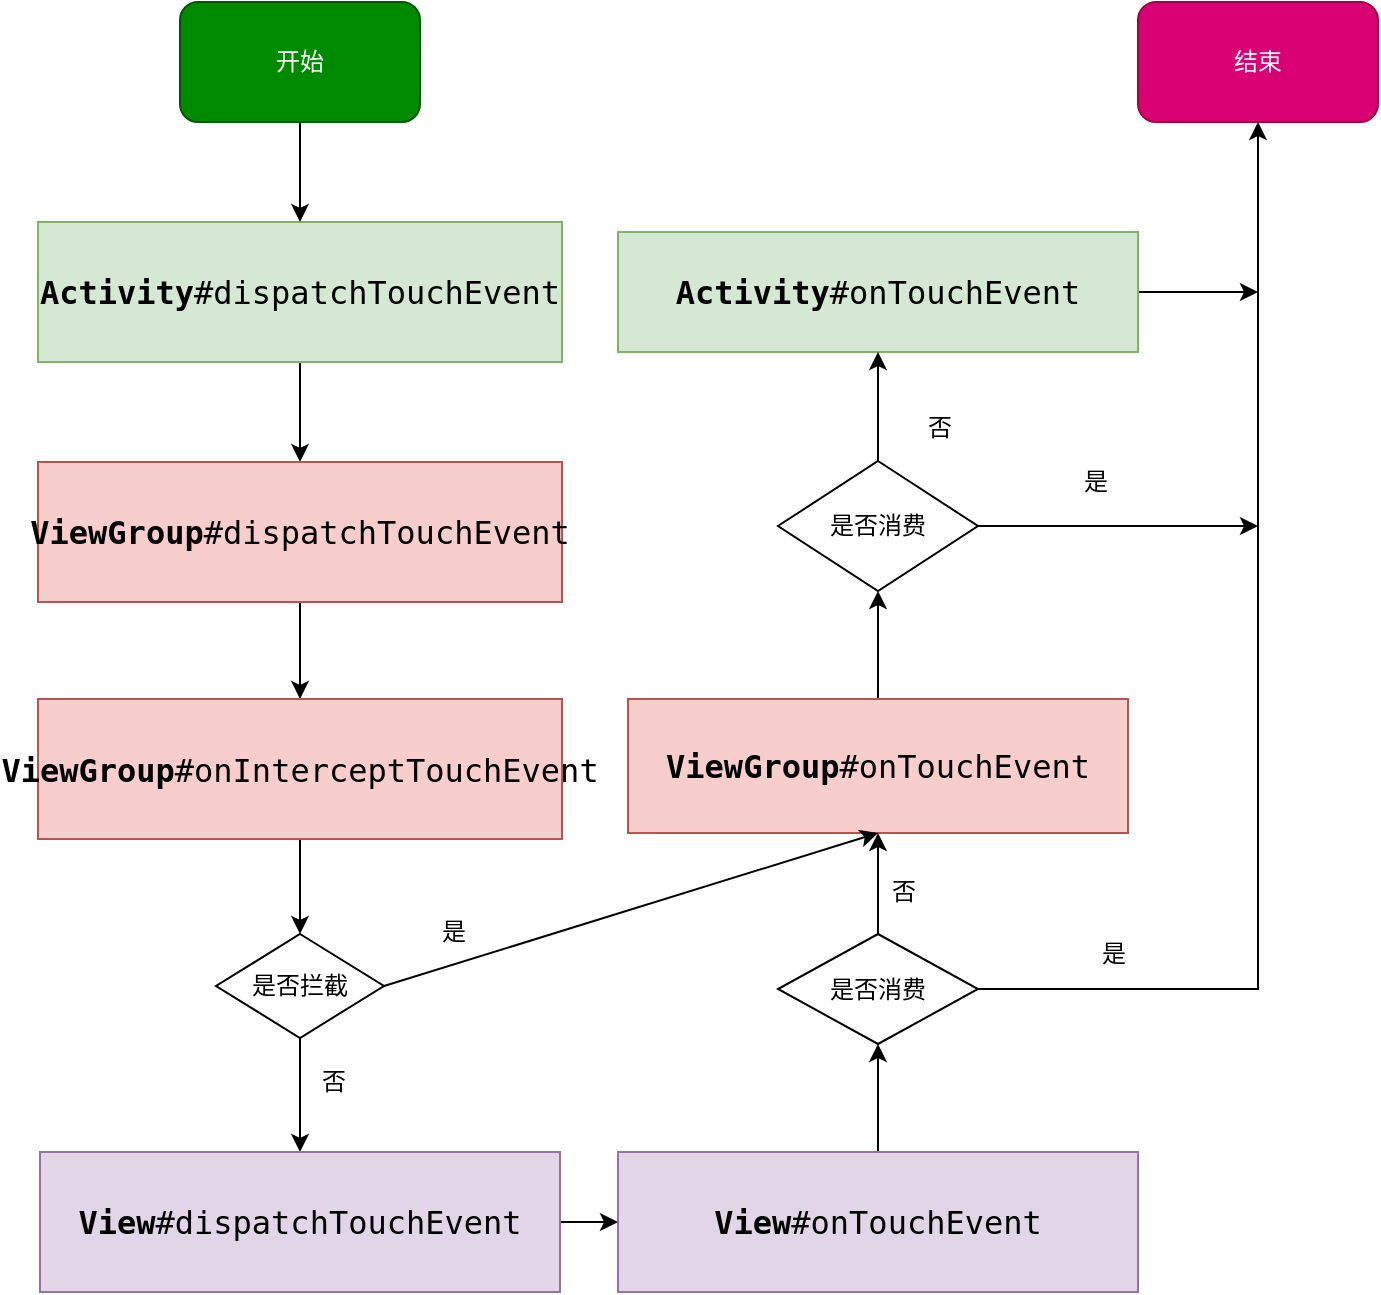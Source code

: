 <mxfile version="10.7.5" type="github"><diagram id="hZUYnxl7zk4P0L1tQP-D" name="Page-1"><mxGraphModel dx="1332" dy="2005" grid="1" gridSize="10" guides="1" tooltips="1" connect="1" arrows="1" fold="1" page="1" pageScale="1" pageWidth="827" pageHeight="1169" math="0" shadow="0"><root><mxCell id="0"/><mxCell id="1" parent="0"/><mxCell id="L6E4NitAiKn8Jbm-rva_-3" style="edgeStyle=orthogonalEdgeStyle;rounded=0;orthogonalLoop=1;jettySize=auto;html=1;" edge="1" parent="1" source="534YCOWJoAVmRD_e7pQC-4" target="534YCOWJoAVmRD_e7pQC-7"><mxGeometry relative="1" as="geometry"/></mxCell><mxCell id="534YCOWJoAVmRD_e7pQC-4" value="&lt;pre&gt;&lt;font style=&quot;font-size: 16px&quot;&gt;&lt;b&gt;Activity&lt;/b&gt;#dispatchTouchEvent&lt;/font&gt;&lt;/pre&gt;" style="rounded=0;whiteSpace=wrap;html=1;fillColor=#d5e8d4;strokeColor=#82b366;" parent="1" vertex="1"><mxGeometry x="50" y="-1025" width="262" height="70" as="geometry"/></mxCell><mxCell id="L6E4NitAiKn8Jbm-rva_-4" style="edgeStyle=orthogonalEdgeStyle;rounded=0;orthogonalLoop=1;jettySize=auto;html=1;" edge="1" parent="1" source="534YCOWJoAVmRD_e7pQC-7" target="534YCOWJoAVmRD_e7pQC-9"><mxGeometry relative="1" as="geometry"/></mxCell><mxCell id="534YCOWJoAVmRD_e7pQC-7" value="&lt;pre&gt;&lt;font style=&quot;font-size: 16px&quot;&gt;&lt;b&gt;ViewGroup&lt;/b&gt;#dispatchTouchEvent&lt;/font&gt;&lt;/pre&gt;" style="rounded=0;whiteSpace=wrap;html=1;fillColor=#f8cecc;strokeColor=#b85450;" parent="1" vertex="1"><mxGeometry x="50" y="-905" width="262" height="70" as="geometry"/></mxCell><mxCell id="L6E4NitAiKn8Jbm-rva_-14" style="edgeStyle=orthogonalEdgeStyle;rounded=0;orthogonalLoop=1;jettySize=auto;html=1;entryX=0.5;entryY=0;entryDx=0;entryDy=0;" edge="1" parent="1" source="534YCOWJoAVmRD_e7pQC-9" target="L6E4NitAiKn8Jbm-rva_-5"><mxGeometry relative="1" as="geometry"/></mxCell><mxCell id="534YCOWJoAVmRD_e7pQC-9" value="&lt;pre style=&quot;font-size: 16px&quot;&gt;&lt;pre&gt;&lt;font style=&quot;font-size: 16px&quot;&gt;&lt;b&gt;ViewGroup&lt;/b&gt;#&lt;/font&gt;&lt;font style=&quot;font-size: 16px&quot;&gt;onInterceptTouchEvent&lt;/font&gt;&lt;/pre&gt;&lt;/pre&gt;" style="rounded=0;whiteSpace=wrap;html=1;fillColor=#f8cecc;strokeColor=#b85450;" parent="1" vertex="1"><mxGeometry x="50" y="-786.5" width="262" height="70" as="geometry"/></mxCell><mxCell id="L6E4NitAiKn8Jbm-rva_-36" style="edgeStyle=orthogonalEdgeStyle;rounded=0;orthogonalLoop=1;jettySize=auto;html=1;" edge="1" parent="1" source="534YCOWJoAVmRD_e7pQC-11" target="L6E4NitAiKn8Jbm-rva_-16"><mxGeometry relative="1" as="geometry"/></mxCell><mxCell id="534YCOWJoAVmRD_e7pQC-11" value="&lt;pre style=&quot;font-size: 16px&quot;&gt;&lt;pre&gt;&lt;b&gt;View&lt;/b&gt;#&lt;font style=&quot;font-size: 16px&quot;&gt;onTouchEvent&lt;/font&gt;&lt;/pre&gt;&lt;/pre&gt;" style="rounded=0;whiteSpace=wrap;html=1;fillColor=#e1d5e7;strokeColor=#9673a6;" parent="1" vertex="1"><mxGeometry x="340" y="-560" width="260" height="70" as="geometry"/></mxCell><mxCell id="L6E4NitAiKn8Jbm-rva_-29" style="edgeStyle=orthogonalEdgeStyle;rounded=0;orthogonalLoop=1;jettySize=auto;html=1;entryX=0.5;entryY=1;entryDx=0;entryDy=0;" edge="1" parent="1" source="534YCOWJoAVmRD_e7pQC-14" target="L6E4NitAiKn8Jbm-rva_-28"><mxGeometry relative="1" as="geometry"/></mxCell><mxCell id="534YCOWJoAVmRD_e7pQC-14" value="&lt;pre style=&quot;font-size: 16px&quot;&gt;&lt;pre&gt;&lt;b&gt;ViewGroup&lt;/b&gt;#&lt;font style=&quot;font-size: 16px&quot;&gt;onTouchEvent&lt;/font&gt;&lt;/pre&gt;&lt;/pre&gt;" style="rounded=0;whiteSpace=wrap;html=1;fillColor=#f8cecc;strokeColor=#b85450;" parent="1" vertex="1"><mxGeometry x="345" y="-786.5" width="250" height="67" as="geometry"/></mxCell><mxCell id="L6E4NitAiKn8Jbm-rva_-40" style="edgeStyle=orthogonalEdgeStyle;rounded=0;orthogonalLoop=1;jettySize=auto;html=1;" edge="1" parent="1" source="534YCOWJoAVmRD_e7pQC-15"><mxGeometry relative="1" as="geometry"><mxPoint x="660" y="-990" as="targetPoint"/></mxGeometry></mxCell><mxCell id="534YCOWJoAVmRD_e7pQC-15" value="&lt;pre style=&quot;font-size: 16px&quot;&gt;&lt;pre&gt;&lt;b&gt;Activity&lt;/b&gt;#&lt;font style=&quot;font-size: 16px&quot;&gt;onTouchEvent&lt;/font&gt;&lt;/pre&gt;&lt;/pre&gt;" style="rounded=0;whiteSpace=wrap;html=1;fillColor=#d5e8d4;strokeColor=#82b366;" parent="1" vertex="1"><mxGeometry x="340" y="-1020" width="260" height="60" as="geometry"/></mxCell><mxCell id="L6E4NitAiKn8Jbm-rva_-12" style="edgeStyle=orthogonalEdgeStyle;rounded=0;orthogonalLoop=1;jettySize=auto;html=1;entryX=0.5;entryY=0;entryDx=0;entryDy=0;" edge="1" parent="1" source="L6E4NitAiKn8Jbm-rva_-5" target="L6E4NitAiKn8Jbm-rva_-10"><mxGeometry relative="1" as="geometry"/></mxCell><mxCell id="L6E4NitAiKn8Jbm-rva_-5" value="是否拦截" style="rhombus;whiteSpace=wrap;html=1;" vertex="1" parent="1"><mxGeometry x="139" y="-669" width="84" height="52" as="geometry"/></mxCell><mxCell id="L6E4NitAiKn8Jbm-rva_-9" value="是" style="text;html=1;resizable=0;points=[];autosize=1;align=left;verticalAlign=top;spacingTop=-4;" vertex="1" parent="1"><mxGeometry x="250" y="-680" width="30" height="20" as="geometry"/></mxCell><mxCell id="L6E4NitAiKn8Jbm-rva_-15" style="edgeStyle=orthogonalEdgeStyle;rounded=0;orthogonalLoop=1;jettySize=auto;html=1;" edge="1" parent="1" source="L6E4NitAiKn8Jbm-rva_-10" target="534YCOWJoAVmRD_e7pQC-11"><mxGeometry relative="1" as="geometry"/></mxCell><mxCell id="L6E4NitAiKn8Jbm-rva_-10" value="&lt;pre style=&quot;font-size: 16px&quot;&gt;&lt;pre&gt;&lt;b&gt;View&lt;/b&gt;#dispatchTouchEvent&lt;/pre&gt;&lt;/pre&gt;" style="rounded=0;whiteSpace=wrap;html=1;fillColor=#e1d5e7;strokeColor=#9673a6;" vertex="1" parent="1"><mxGeometry x="51" y="-560" width="260" height="70" as="geometry"/></mxCell><mxCell id="L6E4NitAiKn8Jbm-rva_-13" value="否" style="text;html=1;resizable=0;points=[];autosize=1;align=left;verticalAlign=top;spacingTop=-4;" vertex="1" parent="1"><mxGeometry x="190" y="-605" width="30" height="20" as="geometry"/></mxCell><mxCell id="L6E4NitAiKn8Jbm-rva_-22" style="edgeStyle=orthogonalEdgeStyle;rounded=0;orthogonalLoop=1;jettySize=auto;html=1;entryX=0.5;entryY=1;entryDx=0;entryDy=0;" edge="1" parent="1" source="L6E4NitAiKn8Jbm-rva_-16" target="534YCOWJoAVmRD_e7pQC-14"><mxGeometry relative="1" as="geometry"/></mxCell><mxCell id="L6E4NitAiKn8Jbm-rva_-27" style="edgeStyle=orthogonalEdgeStyle;rounded=0;orthogonalLoop=1;jettySize=auto;html=1;entryX=0.5;entryY=1;entryDx=0;entryDy=0;" edge="1" parent="1" source="L6E4NitAiKn8Jbm-rva_-16" target="L6E4NitAiKn8Jbm-rva_-26"><mxGeometry relative="1" as="geometry"/></mxCell><mxCell id="L6E4NitAiKn8Jbm-rva_-16" value="是否消费" style="rhombus;whiteSpace=wrap;html=1;" vertex="1" parent="1"><mxGeometry x="420" y="-669" width="100" height="55" as="geometry"/></mxCell><mxCell id="L6E4NitAiKn8Jbm-rva_-20" value="是" style="text;html=1;resizable=0;points=[];autosize=1;align=left;verticalAlign=top;spacingTop=-4;" vertex="1" parent="1"><mxGeometry x="580" y="-669" width="30" height="20" as="geometry"/></mxCell><mxCell id="L6E4NitAiKn8Jbm-rva_-23" value="否" style="text;html=1;resizable=0;points=[];autosize=1;align=left;verticalAlign=top;spacingTop=-4;" vertex="1" parent="1"><mxGeometry x="475" y="-700" width="30" height="20" as="geometry"/></mxCell><mxCell id="L6E4NitAiKn8Jbm-rva_-34" style="edgeStyle=orthogonalEdgeStyle;rounded=0;orthogonalLoop=1;jettySize=auto;html=1;entryX=0.5;entryY=0;entryDx=0;entryDy=0;" edge="1" parent="1" source="L6E4NitAiKn8Jbm-rva_-24" target="534YCOWJoAVmRD_e7pQC-4"><mxGeometry relative="1" as="geometry"/></mxCell><mxCell id="L6E4NitAiKn8Jbm-rva_-24" value="开始" style="rounded=1;whiteSpace=wrap;html=1;fillColor=#008a00;strokeColor=#005700;fontColor=#ffffff;" vertex="1" parent="1"><mxGeometry x="121" y="-1135" width="120" height="60" as="geometry"/></mxCell><mxCell id="L6E4NitAiKn8Jbm-rva_-26" value="结束" style="rounded=1;whiteSpace=wrap;html=1;fillColor=#d80073;strokeColor=#A50040;fontColor=#ffffff;" vertex="1" parent="1"><mxGeometry x="600" y="-1135" width="120" height="60" as="geometry"/></mxCell><mxCell id="L6E4NitAiKn8Jbm-rva_-30" style="edgeStyle=orthogonalEdgeStyle;rounded=0;orthogonalLoop=1;jettySize=auto;html=1;" edge="1" parent="1" source="L6E4NitAiKn8Jbm-rva_-28" target="534YCOWJoAVmRD_e7pQC-15"><mxGeometry relative="1" as="geometry"/></mxCell><mxCell id="L6E4NitAiKn8Jbm-rva_-37" style="edgeStyle=orthogonalEdgeStyle;rounded=0;orthogonalLoop=1;jettySize=auto;html=1;" edge="1" parent="1" source="L6E4NitAiKn8Jbm-rva_-28"><mxGeometry relative="1" as="geometry"><mxPoint x="660" y="-873" as="targetPoint"/></mxGeometry></mxCell><mxCell id="L6E4NitAiKn8Jbm-rva_-28" value="是否消费" style="rhombus;whiteSpace=wrap;html=1;" vertex="1" parent="1"><mxGeometry x="420" y="-905.5" width="100" height="65" as="geometry"/></mxCell><mxCell id="L6E4NitAiKn8Jbm-rva_-31" value="否" style="text;html=1;resizable=0;points=[];autosize=1;align=left;verticalAlign=top;spacingTop=-4;" vertex="1" parent="1"><mxGeometry x="493" y="-932" width="30" height="20" as="geometry"/></mxCell><mxCell id="L6E4NitAiKn8Jbm-rva_-33" value="是" style="text;html=1;resizable=0;points=[];autosize=1;align=left;verticalAlign=top;spacingTop=-4;" vertex="1" parent="1"><mxGeometry x="571" y="-905" width="30" height="20" as="geometry"/></mxCell><mxCell id="L6E4NitAiKn8Jbm-rva_-43" value="" style="endArrow=classic;html=1;entryX=0.5;entryY=1;entryDx=0;entryDy=0;exitX=1;exitY=0.5;exitDx=0;exitDy=0;" edge="1" parent="1" source="L6E4NitAiKn8Jbm-rva_-5" target="534YCOWJoAVmRD_e7pQC-14"><mxGeometry width="50" height="50" relative="1" as="geometry"><mxPoint x="230" y="-640" as="sourcePoint"/><mxPoint x="270" y="-690" as="targetPoint"/></mxGeometry></mxCell></root></mxGraphModel></diagram></mxfile>
